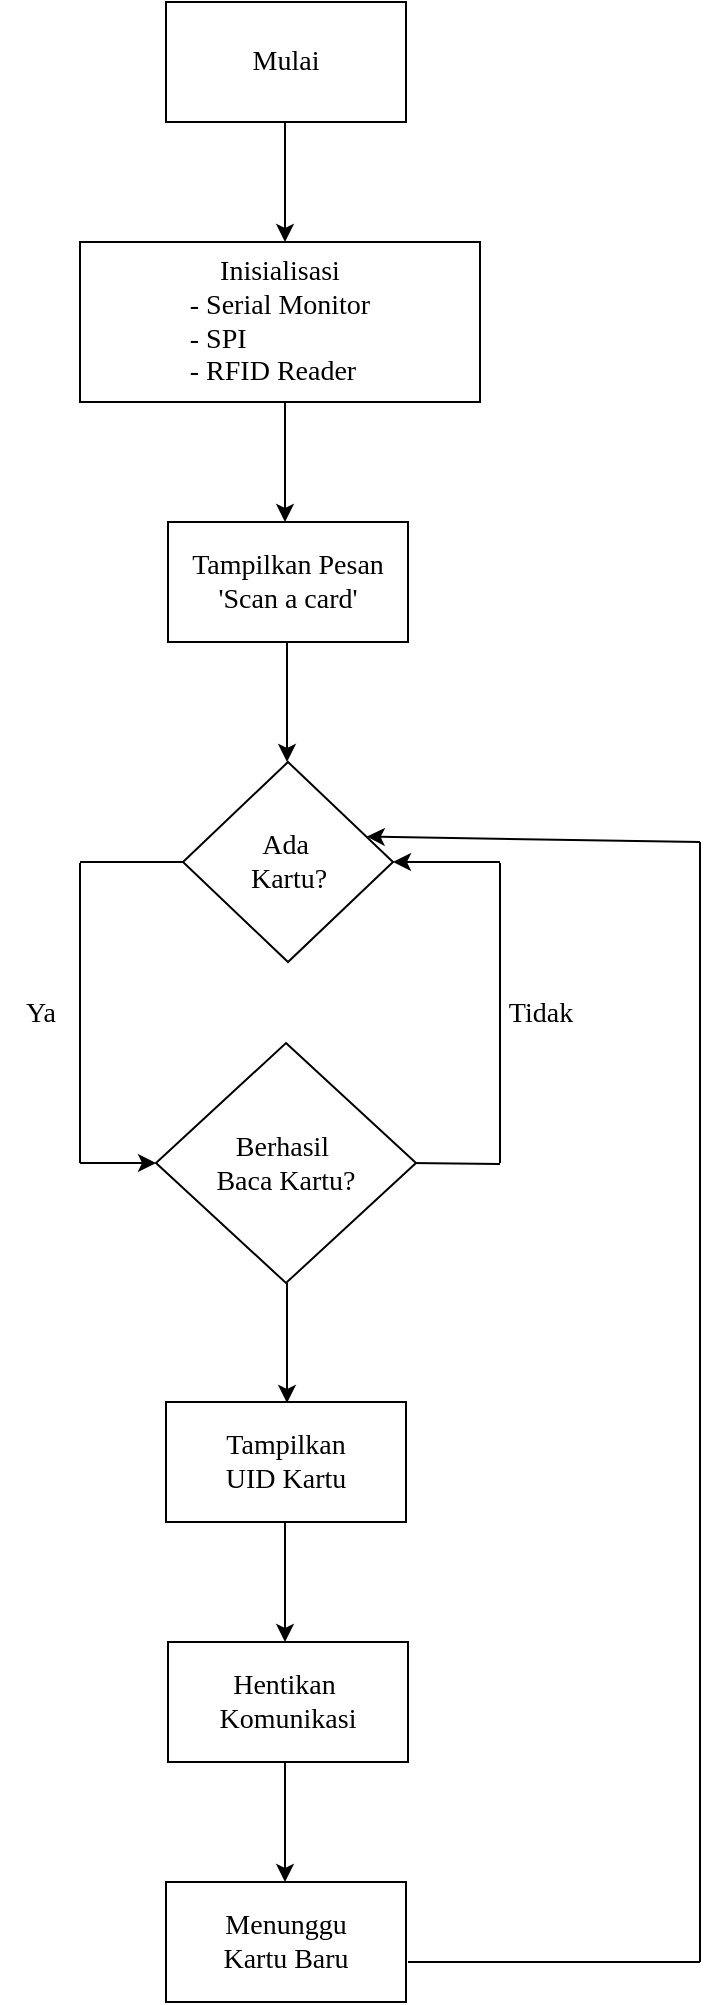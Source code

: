 <mxfile version="24.8.3">
  <diagram name="Halaman-1" id="mKJVcE7ipodiZHfz1BIK">
    <mxGraphModel grid="1" page="1" gridSize="10" guides="1" tooltips="1" connect="1" arrows="1" fold="1" pageScale="1" pageWidth="827" pageHeight="1169" math="0" shadow="0">
      <root>
        <mxCell id="0" />
        <mxCell id="1" parent="0" />
        <mxCell id="k00u7dyNe7YALTJWlahr-1" value="&lt;font style=&quot;font-size: 14px;&quot; face=&quot;Comic Sans MS&quot;&gt;Mulai&lt;/font&gt;" style="rounded=0;whiteSpace=wrap;html=1;" vertex="1" parent="1">
          <mxGeometry x="293" y="40" width="120" height="60" as="geometry" />
        </mxCell>
        <mxCell id="k00u7dyNe7YALTJWlahr-2" value="" style="endArrow=classic;html=1;rounded=0;exitX=0.5;exitY=1;exitDx=0;exitDy=0;" edge="1" parent="1">
          <mxGeometry width="50" height="50" relative="1" as="geometry">
            <mxPoint x="352.5" y="100" as="sourcePoint" />
            <mxPoint x="352.5" y="160" as="targetPoint" />
          </mxGeometry>
        </mxCell>
        <mxCell id="k00u7dyNe7YALTJWlahr-4" value="" style="endArrow=classic;html=1;rounded=0;exitX=0.5;exitY=1;exitDx=0;exitDy=0;" edge="1" parent="1">
          <mxGeometry width="50" height="50" relative="1" as="geometry">
            <mxPoint x="352.5" y="240" as="sourcePoint" />
            <mxPoint x="352.5" y="300" as="targetPoint" />
          </mxGeometry>
        </mxCell>
        <mxCell id="k00u7dyNe7YALTJWlahr-6" value="&lt;font face=&quot;Comic Sans MS&quot;&gt;&lt;span style=&quot;font-size: 14px;&quot;&gt;Tampilkan Pesan&lt;/span&gt;&lt;/font&gt;&lt;div&gt;&lt;font face=&quot;Comic Sans MS&quot;&gt;&lt;span style=&quot;font-size: 14px;&quot;&gt;&#39;Scan a card&#39;&lt;/span&gt;&lt;/font&gt;&lt;/div&gt;" style="rounded=0;whiteSpace=wrap;html=1;" vertex="1" parent="1">
          <mxGeometry x="294" y="300" width="120" height="60" as="geometry" />
        </mxCell>
        <mxCell id="k00u7dyNe7YALTJWlahr-7" value="" style="endArrow=classic;html=1;rounded=0;exitX=0.5;exitY=1;exitDx=0;exitDy=0;" edge="1" parent="1">
          <mxGeometry width="50" height="50" relative="1" as="geometry">
            <mxPoint x="353.5" y="360" as="sourcePoint" />
            <mxPoint x="353.5" y="420" as="targetPoint" />
          </mxGeometry>
        </mxCell>
        <mxCell id="k00u7dyNe7YALTJWlahr-8" value="&lt;div&gt;&lt;font style=&quot;font-size: 14px;&quot; face=&quot;Comic Sans MS&quot;&gt;&lt;br&gt;&lt;/font&gt;&lt;/div&gt;&lt;font style=&quot;&quot; face=&quot;Comic Sans MS&quot;&gt;&lt;div style=&quot;font-size: 14px;&quot;&gt;&lt;font style=&quot;&quot; face=&quot;Comic Sans MS&quot;&gt;&lt;br&gt;&lt;/font&gt;&lt;/div&gt;&lt;font style=&quot;font-size: 14px;&quot;&gt;Inisialisasi&lt;/font&gt;&lt;/font&gt;&lt;div style=&quot;text-align: left;&quot;&gt;&lt;span style=&quot;background-color: initial; font-family: &amp;quot;Comic Sans MS&amp;quot;; font-size: 14px;&quot;&gt;- Serial Monitor&lt;/span&gt;&lt;/div&gt;&lt;div style=&quot;text-align: left;&quot;&gt;&lt;span style=&quot;background-color: initial; font-family: &amp;quot;Comic Sans MS&amp;quot;; font-size: 14px;&quot;&gt;- SPI&lt;/span&gt;&lt;/div&gt;&lt;div&gt;&lt;div style=&quot;text-align: left;&quot;&gt;&lt;span style=&quot;background-color: initial; font-family: &amp;quot;Comic Sans MS&amp;quot;; font-size: 14px;&quot;&gt;- RFID Reader&amp;nbsp;&lt;/span&gt;&lt;/div&gt;&lt;div&gt;&lt;div&gt;&lt;div style=&quot;text-align: left;&quot;&gt;&lt;font size=&quot;3&quot;&gt;&lt;br&gt;&lt;/font&gt;&lt;/div&gt;&lt;/div&gt;&lt;div&gt;&lt;div&gt;&lt;br&gt;&lt;/div&gt;&lt;/div&gt;&lt;/div&gt;&lt;/div&gt;" style="rounded=0;whiteSpace=wrap;html=1;" vertex="1" parent="1">
          <mxGeometry x="250" y="160" width="200" height="80" as="geometry" />
        </mxCell>
        <mxCell id="k00u7dyNe7YALTJWlahr-11" value="&lt;font face=&quot;Comic Sans MS&quot;&gt;&lt;span style=&quot;font-size: 14px;&quot;&gt;Ada&amp;nbsp;&lt;/span&gt;&lt;/font&gt;&lt;div&gt;&lt;font face=&quot;Comic Sans MS&quot;&gt;&lt;span style=&quot;font-size: 14px;&quot;&gt;Kartu?&lt;/span&gt;&lt;/font&gt;&lt;/div&gt;" style="rhombus;whiteSpace=wrap;html=1;" vertex="1" parent="1">
          <mxGeometry x="301.5" y="420" width="105" height="100" as="geometry" />
        </mxCell>
        <mxCell id="k00u7dyNe7YALTJWlahr-14" value="" style="endArrow=none;html=1;rounded=0;" edge="1" parent="1">
          <mxGeometry width="50" height="50" relative="1" as="geometry">
            <mxPoint x="415" y="620.5" as="sourcePoint" />
            <mxPoint x="460" y="621" as="targetPoint" />
          </mxGeometry>
        </mxCell>
        <mxCell id="k00u7dyNe7YALTJWlahr-16" value="&lt;font style=&quot;font-size: 14px;&quot; face=&quot;Comic Sans MS&quot;&gt;Tidak&lt;/font&gt;" style="text;html=1;align=center;verticalAlign=middle;resizable=0;points=[];autosize=1;strokeColor=none;fillColor=none;" vertex="1" parent="1">
          <mxGeometry x="450" y="530.5" width="60" height="30" as="geometry" />
        </mxCell>
        <mxCell id="k00u7dyNe7YALTJWlahr-17" value="" style="endArrow=none;html=1;rounded=0;" edge="1" parent="1">
          <mxGeometry width="50" height="50" relative="1" as="geometry">
            <mxPoint x="250" y="620.5" as="sourcePoint" />
            <mxPoint x="250" y="470.5" as="targetPoint" />
          </mxGeometry>
        </mxCell>
        <mxCell id="k00u7dyNe7YALTJWlahr-18" value="" style="endArrow=classic;html=1;rounded=0;entryX=0;entryY=0.5;entryDx=0;entryDy=0;" edge="1" parent="1" target="k00u7dyNe7YALTJWlahr-23">
          <mxGeometry width="50" height="50" relative="1" as="geometry">
            <mxPoint x="250" y="620.5" as="sourcePoint" />
            <mxPoint x="285" y="620.5" as="targetPoint" />
          </mxGeometry>
        </mxCell>
        <mxCell id="k00u7dyNe7YALTJWlahr-19" value="" style="endArrow=none;html=1;rounded=0;" edge="1" parent="1">
          <mxGeometry width="50" height="50" relative="1" as="geometry">
            <mxPoint x="460" y="620.5" as="sourcePoint" />
            <mxPoint x="460" y="470.5" as="targetPoint" />
          </mxGeometry>
        </mxCell>
        <mxCell id="k00u7dyNe7YALTJWlahr-20" value="" style="endArrow=classic;html=1;rounded=0;entryX=1;entryY=0.5;entryDx=0;entryDy=0;" edge="1" parent="1" target="k00u7dyNe7YALTJWlahr-11">
          <mxGeometry width="50" height="50" relative="1" as="geometry">
            <mxPoint x="460" y="470" as="sourcePoint" />
            <mxPoint x="430" y="430" as="targetPoint" />
          </mxGeometry>
        </mxCell>
        <mxCell id="k00u7dyNe7YALTJWlahr-21" value="" style="endArrow=none;html=1;rounded=0;entryX=0;entryY=0.5;entryDx=0;entryDy=0;" edge="1" parent="1" target="k00u7dyNe7YALTJWlahr-11">
          <mxGeometry width="50" height="50" relative="1" as="geometry">
            <mxPoint x="250" y="470" as="sourcePoint" />
            <mxPoint x="300" y="420" as="targetPoint" />
          </mxGeometry>
        </mxCell>
        <mxCell id="k00u7dyNe7YALTJWlahr-22" value="&lt;font face=&quot;Comic Sans MS&quot;&gt;&lt;span style=&quot;font-size: 14px;&quot;&gt;Ya&lt;/span&gt;&lt;/font&gt;&lt;span style=&quot;color: rgba(0, 0, 0, 0); font-family: monospace; font-size: 0px; text-align: start;&quot;&gt;%3CmxGraphModel%3E%3Croot%3E%3CmxCell%20id%3D%220%22%2F%3E%3CmxCell%20id%3D%221%22%20parent%3D%220%22%2F%3E%3CmxCell%20id%3D%222%22%20value%3D%22%26lt%3Bfont%20style%3D%26quot%3Bfont-size%3A%2014px%3B%26quot%3B%20face%3D%26quot%3BComic%20Sans%20MS%26quot%3B%26gt%3B%26lt%3Bspan%20style%3D%26quot%3Btext-wrap-mode%3A%20nowrap%3B%26quot%3B%26gt%3BBerhasil%26amp%3Bnbsp%3B%26lt%3B%2Fspan%26gt%3B%26lt%3B%2Ffont%26gt%3B%26lt%3Bdiv%26gt%3B%26lt%3Bfont%20style%3D%26quot%3Bfont-size%3A%2014px%3B%26quot%3B%20face%3D%26quot%3BComic%20Sans%20MS%26quot%3B%26gt%3B%26lt%3Bspan%20style%3D%26quot%3Btext-wrap-mode%3A%20nowrap%3B%26quot%3B%26gt%3BBaca%20Kartu%3F%26lt%3B%2Fspan%26gt%3B%26lt%3B%2Ffont%26gt%3B%26lt%3B%2Fdiv%26gt%3B%22%20style%3D%22rhombus%3BwhiteSpace%3Dwrap%3Bhtml%3D1%3B%22%20vertex%3D%221%22%20parent%3D%221%22%3E%3CmxGeometry%20x%3D%22275%22%20y%3D%22440%22%20width%3D%22130%22%20height%3D%22120%22%20as%3D%22geometry%22%2F%3E%3C%2FmxCell%3E%3C%2Froot%3E%3C%2FmxGraphModel%3E&lt;/span&gt;" style="text;html=1;align=center;verticalAlign=middle;resizable=0;points=[];autosize=1;strokeColor=none;fillColor=none;" vertex="1" parent="1">
          <mxGeometry x="210" y="530.5" width="40" height="30" as="geometry" />
        </mxCell>
        <mxCell id="k00u7dyNe7YALTJWlahr-23" value="&lt;font style=&quot;font-size: 14px;&quot; face=&quot;Comic Sans MS&quot;&gt;&lt;span style=&quot;text-wrap-mode: nowrap;&quot;&gt;Berhasil&amp;nbsp;&lt;/span&gt;&lt;/font&gt;&lt;div&gt;&lt;font style=&quot;font-size: 14px;&quot; face=&quot;Comic Sans MS&quot;&gt;&lt;span style=&quot;text-wrap-mode: nowrap;&quot;&gt;Baca Kartu?&lt;/span&gt;&lt;/font&gt;&lt;/div&gt;" style="rhombus;whiteSpace=wrap;html=1;" vertex="1" parent="1">
          <mxGeometry x="288" y="560.5" width="130" height="120" as="geometry" />
        </mxCell>
        <mxCell id="k00u7dyNe7YALTJWlahr-24" value="" style="endArrow=classic;html=1;rounded=0;exitX=0.5;exitY=1;exitDx=0;exitDy=0;" edge="1" parent="1">
          <mxGeometry width="50" height="50" relative="1" as="geometry">
            <mxPoint x="353.5" y="680.5" as="sourcePoint" />
            <mxPoint x="353.5" y="740.5" as="targetPoint" />
          </mxGeometry>
        </mxCell>
        <mxCell id="k00u7dyNe7YALTJWlahr-25" value="&lt;font face=&quot;Comic Sans MS&quot;&gt;&lt;span style=&quot;font-size: 14px; text-wrap-mode: nowrap;&quot;&gt;Tampilkan&lt;/span&gt;&lt;/font&gt;&lt;div&gt;&lt;font face=&quot;Comic Sans MS&quot;&gt;&lt;span style=&quot;font-size: 14px; text-wrap-mode: nowrap;&quot;&gt;UID Kartu&lt;/span&gt;&lt;/font&gt;&lt;/div&gt;" style="rounded=0;whiteSpace=wrap;html=1;" vertex="1" parent="1">
          <mxGeometry x="293" y="740" width="120" height="60" as="geometry" />
        </mxCell>
        <mxCell id="k00u7dyNe7YALTJWlahr-26" value="" style="endArrow=classic;html=1;rounded=0;exitX=0.5;exitY=1;exitDx=0;exitDy=0;" edge="1" parent="1">
          <mxGeometry width="50" height="50" relative="1" as="geometry">
            <mxPoint x="352.5" y="800" as="sourcePoint" />
            <mxPoint x="352.5" y="860" as="targetPoint" />
          </mxGeometry>
        </mxCell>
        <mxCell id="k00u7dyNe7YALTJWlahr-27" value="&lt;font face=&quot;Comic Sans MS&quot;&gt;&lt;span style=&quot;font-size: 14px; text-wrap-mode: nowrap;&quot;&gt;Hentikan&amp;nbsp;&lt;/span&gt;&lt;/font&gt;&lt;div&gt;&lt;font face=&quot;Comic Sans MS&quot;&gt;&lt;span style=&quot;font-size: 14px; text-wrap-mode: nowrap;&quot;&gt;Komunikasi&lt;/span&gt;&lt;/font&gt;&lt;/div&gt;" style="rounded=0;whiteSpace=wrap;html=1;" vertex="1" parent="1">
          <mxGeometry x="294" y="860" width="120" height="60" as="geometry" />
        </mxCell>
        <mxCell id="k00u7dyNe7YALTJWlahr-29" value="" style="endArrow=classic;html=1;rounded=0;exitX=0.5;exitY=1;exitDx=0;exitDy=0;" edge="1" parent="1">
          <mxGeometry width="50" height="50" relative="1" as="geometry">
            <mxPoint x="352.5" y="920" as="sourcePoint" />
            <mxPoint x="352.5" y="980" as="targetPoint" />
          </mxGeometry>
        </mxCell>
        <mxCell id="k00u7dyNe7YALTJWlahr-30" value="&lt;font face=&quot;Comic Sans MS&quot;&gt;&lt;span style=&quot;font-size: 14px; text-wrap-mode: nowrap;&quot;&gt;Menunggu&lt;/span&gt;&lt;/font&gt;&lt;div&gt;&lt;font face=&quot;Comic Sans MS&quot;&gt;&lt;span style=&quot;font-size: 14px; text-wrap-mode: nowrap;&quot;&gt;Kartu Baru&lt;/span&gt;&lt;/font&gt;&lt;/div&gt;" style="rounded=0;whiteSpace=wrap;html=1;" vertex="1" parent="1">
          <mxGeometry x="293" y="980" width="120" height="60" as="geometry" />
        </mxCell>
        <mxCell id="k00u7dyNe7YALTJWlahr-31" value="" style="endArrow=none;html=1;rounded=0;" edge="1" parent="1">
          <mxGeometry width="50" height="50" relative="1" as="geometry">
            <mxPoint x="414" y="1020" as="sourcePoint" />
            <mxPoint x="560" y="1020" as="targetPoint" />
          </mxGeometry>
        </mxCell>
        <mxCell id="k00u7dyNe7YALTJWlahr-32" value="" style="endArrow=none;html=1;rounded=0;" edge="1" parent="1">
          <mxGeometry width="50" height="50" relative="1" as="geometry">
            <mxPoint x="560" y="1020" as="sourcePoint" />
            <mxPoint x="560" y="460" as="targetPoint" />
          </mxGeometry>
        </mxCell>
        <mxCell id="k00u7dyNe7YALTJWlahr-33" value="" style="endArrow=classic;html=1;rounded=0;entryX=0.875;entryY=0.373;entryDx=0;entryDy=0;entryPerimeter=0;" edge="1" parent="1" target="k00u7dyNe7YALTJWlahr-11">
          <mxGeometry width="50" height="50" relative="1" as="geometry">
            <mxPoint x="560" y="460" as="sourcePoint" />
            <mxPoint x="440" y="460" as="targetPoint" />
          </mxGeometry>
        </mxCell>
      </root>
    </mxGraphModel>
  </diagram>
</mxfile>
